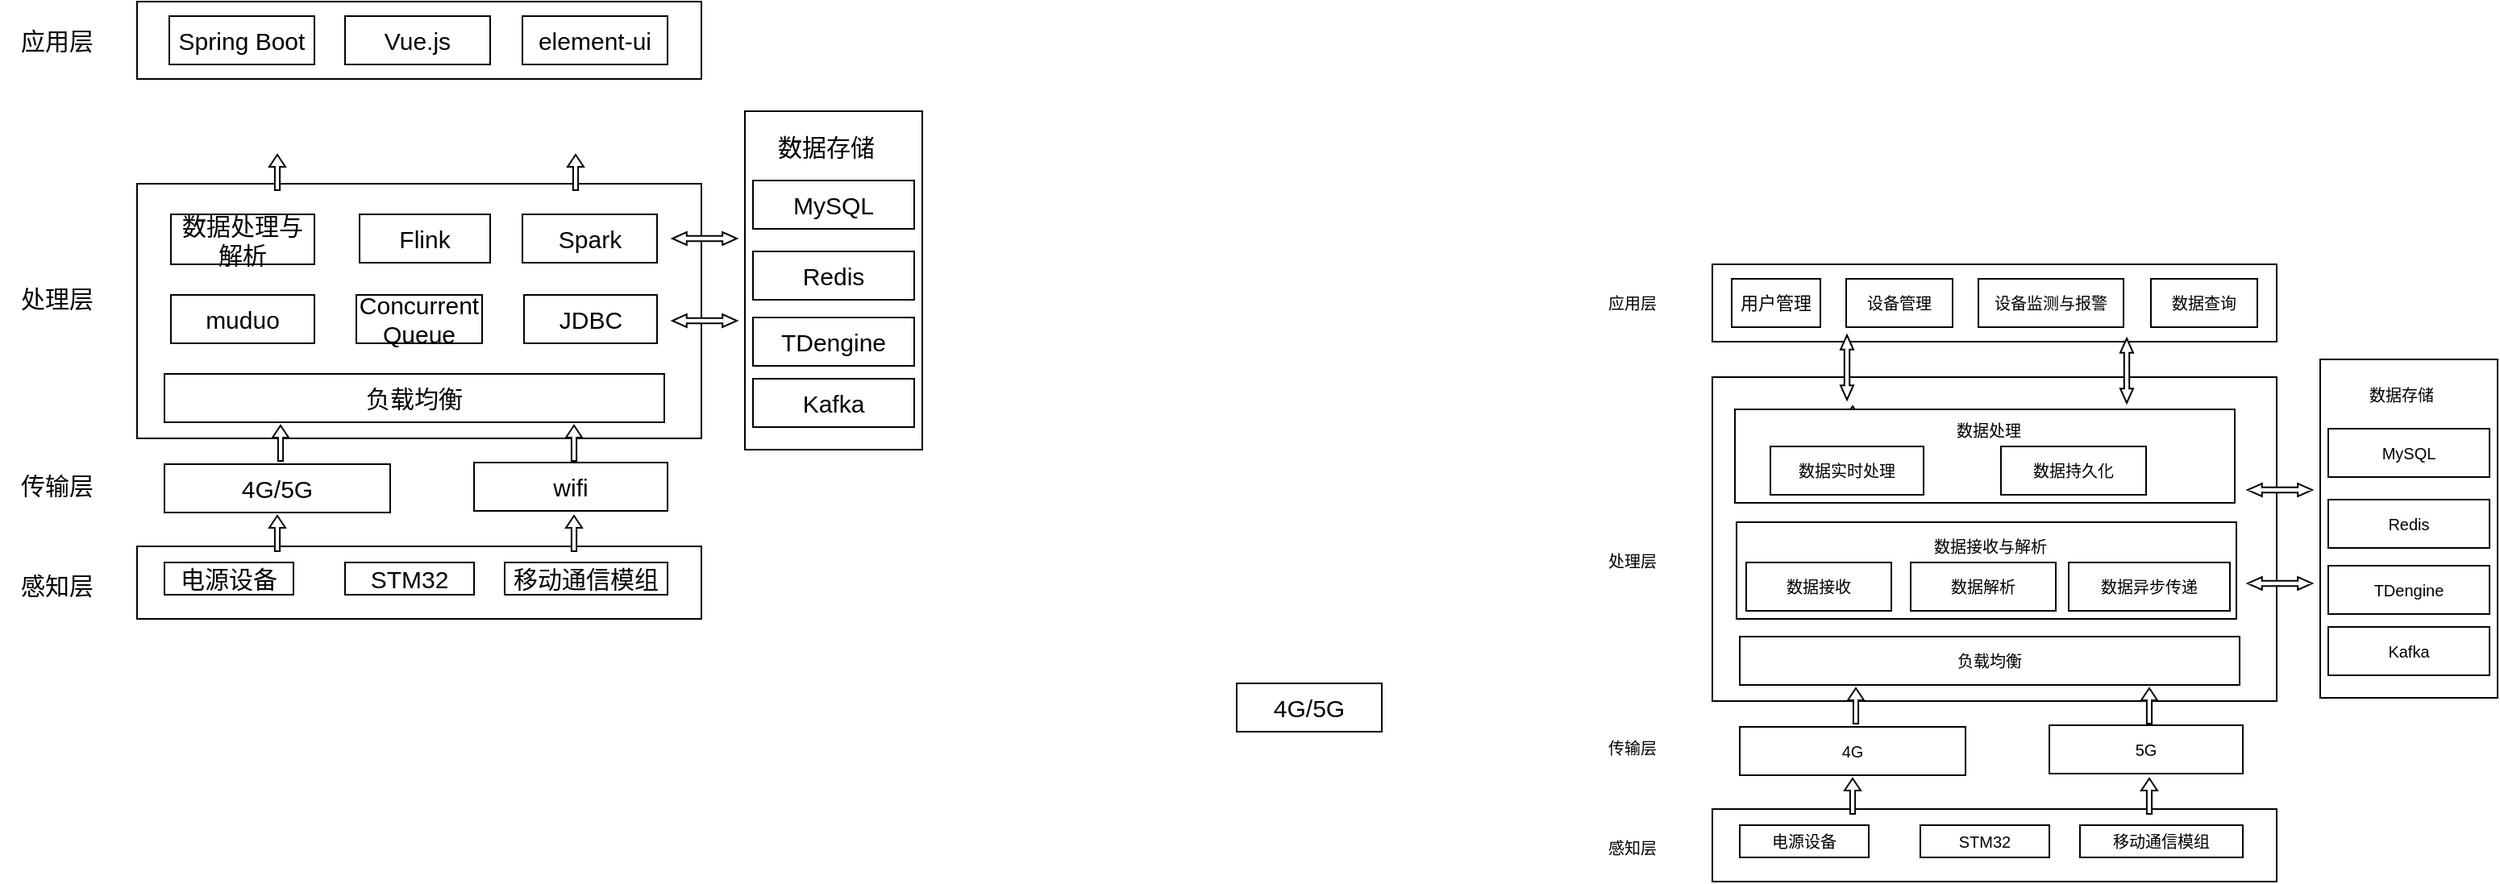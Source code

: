 <mxfile version="21.1.4" type="github">
  <diagram name="第 1 页" id="4VGFoM_0TgWvralKycdt">
    <mxGraphModel dx="1050" dy="484" grid="1" gridSize="10" guides="1" tooltips="1" connect="1" arrows="1" fold="1" page="1" pageScale="1" pageWidth="827" pageHeight="1169" math="0" shadow="0">
      <root>
        <mxCell id="0" />
        <mxCell id="1" parent="0" />
        <mxCell id="99VtZ-csaqp6xX7NsGU4-34" value="" style="rounded=0;whiteSpace=wrap;html=1;fontSize=15;" parent="1" vertex="1">
          <mxGeometry x="525" y="95" width="110" height="210" as="geometry" />
        </mxCell>
        <mxCell id="99VtZ-csaqp6xX7NsGU4-1" value="" style="rounded=0;whiteSpace=wrap;html=1;fontSize=15;" parent="1" vertex="1">
          <mxGeometry x="148" y="365" width="350" height="45" as="geometry" />
        </mxCell>
        <mxCell id="99VtZ-csaqp6xX7NsGU4-4" value="感知层" style="text;html=1;align=center;verticalAlign=middle;resizable=0;points=[];autosize=1;strokeColor=none;fillColor=none;fontSize=15;" parent="1" vertex="1">
          <mxGeometry x="63" y="374" width="70" height="30" as="geometry" />
        </mxCell>
        <mxCell id="99VtZ-csaqp6xX7NsGU4-5" value="STM32" style="rounded=0;whiteSpace=wrap;html=1;fontSize=15;" parent="1" vertex="1">
          <mxGeometry x="277" y="375" width="80" height="20" as="geometry" />
        </mxCell>
        <mxCell id="99VtZ-csaqp6xX7NsGU4-6" value="移动通信模组" style="rounded=0;whiteSpace=wrap;html=1;fontSize=15;" parent="1" vertex="1">
          <mxGeometry x="376" y="375" width="101" height="20" as="geometry" />
        </mxCell>
        <mxCell id="99VtZ-csaqp6xX7NsGU4-7" value="4G/5G" style="rounded=0;whiteSpace=wrap;html=1;fontSize=15;" parent="1" vertex="1">
          <mxGeometry x="165" y="314" width="140" height="30" as="geometry" />
        </mxCell>
        <mxCell id="99VtZ-csaqp6xX7NsGU4-9" value="wifi" style="rounded=0;whiteSpace=wrap;html=1;fontSize=15;" parent="1" vertex="1">
          <mxGeometry x="357" y="313" width="120" height="30" as="geometry" />
        </mxCell>
        <mxCell id="99VtZ-csaqp6xX7NsGU4-10" value="传输层" style="text;html=1;align=center;verticalAlign=middle;resizable=0;points=[];autosize=1;strokeColor=none;fillColor=none;fontSize=15;" parent="1" vertex="1">
          <mxGeometry x="63" y="312" width="70" height="30" as="geometry" />
        </mxCell>
        <mxCell id="99VtZ-csaqp6xX7NsGU4-12" value="" style="rounded=0;whiteSpace=wrap;html=1;fontSize=15;" parent="1" vertex="1">
          <mxGeometry x="148" y="140" width="350" height="158" as="geometry" />
        </mxCell>
        <mxCell id="99VtZ-csaqp6xX7NsGU4-13" value="处理层" style="text;html=1;align=center;verticalAlign=middle;resizable=0;points=[];autosize=1;strokeColor=none;fillColor=none;fontSize=15;" parent="1" vertex="1">
          <mxGeometry x="63" y="196" width="70" height="30" as="geometry" />
        </mxCell>
        <mxCell id="99VtZ-csaqp6xX7NsGU4-15" value="负载均衡" style="rounded=0;whiteSpace=wrap;html=1;fontSize=15;" parent="1" vertex="1">
          <mxGeometry x="165" y="258" width="310" height="30" as="geometry" />
        </mxCell>
        <mxCell id="99VtZ-csaqp6xX7NsGU4-16" value="muduo" style="rounded=0;whiteSpace=wrap;html=1;fontSize=15;" parent="1" vertex="1">
          <mxGeometry x="169" y="209" width="89" height="30" as="geometry" />
        </mxCell>
        <mxCell id="99VtZ-csaqp6xX7NsGU4-18" value="TDengine" style="rounded=0;whiteSpace=wrap;html=1;fontSize=15;" parent="1" vertex="1">
          <mxGeometry x="530" y="223" width="100" height="30" as="geometry" />
        </mxCell>
        <mxCell id="99VtZ-csaqp6xX7NsGU4-19" value="JDBC" style="rounded=0;whiteSpace=wrap;html=1;fontSize=15;" parent="1" vertex="1">
          <mxGeometry x="388" y="209" width="82.5" height="30" as="geometry" />
        </mxCell>
        <mxCell id="99VtZ-csaqp6xX7NsGU4-20" value="Kafka" style="rounded=0;whiteSpace=wrap;html=1;fontSize=15;" parent="1" vertex="1">
          <mxGeometry x="530" y="261" width="100" height="30" as="geometry" />
        </mxCell>
        <mxCell id="99VtZ-csaqp6xX7NsGU4-21" value="Concurrent&lt;br style=&quot;font-size: 15px;&quot;&gt;Queue" style="rounded=0;whiteSpace=wrap;html=1;fontSize=15;" parent="1" vertex="1">
          <mxGeometry x="284" y="209" width="78" height="30" as="geometry" />
        </mxCell>
        <mxCell id="99VtZ-csaqp6xX7NsGU4-23" value="数据处理与解析" style="rounded=0;whiteSpace=wrap;html=1;fontSize=15;" parent="1" vertex="1">
          <mxGeometry x="169" y="159" width="89" height="31" as="geometry" />
        </mxCell>
        <mxCell id="99VtZ-csaqp6xX7NsGU4-24" value="Redis" style="rounded=0;whiteSpace=wrap;html=1;fontSize=15;" parent="1" vertex="1">
          <mxGeometry x="530" y="182" width="100" height="30" as="geometry" />
        </mxCell>
        <mxCell id="99VtZ-csaqp6xX7NsGU4-25" value="MySQL" style="rounded=0;whiteSpace=wrap;html=1;fontSize=15;" parent="1" vertex="1">
          <mxGeometry x="530" y="138" width="100" height="30" as="geometry" />
        </mxCell>
        <mxCell id="99VtZ-csaqp6xX7NsGU4-26" value="" style="rounded=0;whiteSpace=wrap;html=1;fontSize=15;" parent="1" vertex="1">
          <mxGeometry x="148" y="27" width="350" height="48" as="geometry" />
        </mxCell>
        <mxCell id="99VtZ-csaqp6xX7NsGU4-27" value="应用层" style="text;html=1;align=center;verticalAlign=middle;resizable=0;points=[];autosize=1;strokeColor=none;fillColor=none;fontSize=15;" parent="1" vertex="1">
          <mxGeometry x="63" y="36" width="70" height="30" as="geometry" />
        </mxCell>
        <mxCell id="99VtZ-csaqp6xX7NsGU4-28" value="Spring Boot" style="rounded=0;whiteSpace=wrap;html=1;fontSize=15;" parent="1" vertex="1">
          <mxGeometry x="168" y="36" width="90" height="30" as="geometry" />
        </mxCell>
        <mxCell id="99VtZ-csaqp6xX7NsGU4-29" value="Vue.js" style="rounded=0;whiteSpace=wrap;html=1;fontSize=15;" parent="1" vertex="1">
          <mxGeometry x="277" y="36" width="90" height="30" as="geometry" />
        </mxCell>
        <mxCell id="99VtZ-csaqp6xX7NsGU4-30" value="element-ui" style="rounded=0;whiteSpace=wrap;html=1;fontSize=15;" parent="1" vertex="1">
          <mxGeometry x="387" y="36" width="90" height="30" as="geometry" />
        </mxCell>
        <mxCell id="99VtZ-csaqp6xX7NsGU4-32" value="Flink" style="rounded=0;whiteSpace=wrap;html=1;fontSize=15;" parent="1" vertex="1">
          <mxGeometry x="286" y="159" width="81" height="30" as="geometry" />
        </mxCell>
        <mxCell id="99VtZ-csaqp6xX7NsGU4-33" value="Spark" style="rounded=0;whiteSpace=wrap;html=1;fontSize=15;" parent="1" vertex="1">
          <mxGeometry x="387" y="159" width="83.5" height="30" as="geometry" />
        </mxCell>
        <mxCell id="99VtZ-csaqp6xX7NsGU4-35" value="数据存储" style="text;html=1;align=center;verticalAlign=middle;resizable=0;points=[];autosize=1;strokeColor=none;fillColor=none;fontSize=15;fontFamily=Helvetica;" parent="1" vertex="1">
          <mxGeometry x="535" y="102" width="80" height="30" as="geometry" />
        </mxCell>
        <mxCell id="99VtZ-csaqp6xX7NsGU4-36" value="" style="html=1;shadow=0;dashed=0;align=center;verticalAlign=middle;shape=mxgraph.arrows2.arrow;dy=0.69;dx=7.44;direction=north;notch=0;fontFamily=Helvetica;fontSize=15;" parent="1" vertex="1">
          <mxGeometry x="232" y="290" width="10" height="22" as="geometry" />
        </mxCell>
        <mxCell id="99VtZ-csaqp6xX7NsGU4-37" value="" style="html=1;shadow=0;dashed=0;align=center;verticalAlign=middle;shape=mxgraph.arrows2.arrow;dy=0.69;dx=7.44;direction=north;notch=0;fontFamily=Helvetica;fontSize=15;" parent="1" vertex="1">
          <mxGeometry x="414" y="290" width="10" height="22" as="geometry" />
        </mxCell>
        <mxCell id="99VtZ-csaqp6xX7NsGU4-38" value="" style="html=1;shadow=0;dashed=0;align=center;verticalAlign=middle;shape=mxgraph.arrows2.arrow;dy=0.69;dx=7.44;direction=north;notch=0;fontFamily=Helvetica;fontSize=15;" parent="1" vertex="1">
          <mxGeometry x="230" y="346" width="10" height="22" as="geometry" />
        </mxCell>
        <mxCell id="99VtZ-csaqp6xX7NsGU4-39" value="" style="html=1;shadow=0;dashed=0;align=center;verticalAlign=middle;shape=mxgraph.arrows2.arrow;dy=0.69;dx=7.44;direction=north;notch=0;fontFamily=Helvetica;fontSize=15;" parent="1" vertex="1">
          <mxGeometry x="414" y="346" width="10" height="22" as="geometry" />
        </mxCell>
        <mxCell id="99VtZ-csaqp6xX7NsGU4-40" value="" style="html=1;shadow=0;dashed=0;align=center;verticalAlign=middle;shape=mxgraph.arrows2.arrow;dy=0.69;dx=7.44;direction=north;notch=0;fontFamily=Helvetica;fontSize=15;" parent="1" vertex="1">
          <mxGeometry x="230" y="122" width="10" height="22" as="geometry" />
        </mxCell>
        <mxCell id="99VtZ-csaqp6xX7NsGU4-41" value="" style="html=1;shadow=0;dashed=0;align=center;verticalAlign=middle;shape=mxgraph.arrows2.arrow;dy=0.69;dx=7.44;direction=north;notch=0;fontFamily=Helvetica;fontSize=15;" parent="1" vertex="1">
          <mxGeometry x="415" y="122" width="10" height="22" as="geometry" />
        </mxCell>
        <mxCell id="99VtZ-csaqp6xX7NsGU4-42" value="" style="html=1;shadow=0;dashed=0;align=center;verticalAlign=middle;shape=mxgraph.arrows2.twoWayArrow;dy=0.6;dx=8.89;fontFamily=Helvetica;fontSize=15;" parent="1" vertex="1">
          <mxGeometry x="480" y="170" width="40" height="8" as="geometry" />
        </mxCell>
        <mxCell id="99VtZ-csaqp6xX7NsGU4-44" value="" style="html=1;shadow=0;dashed=0;align=center;verticalAlign=middle;shape=mxgraph.arrows2.twoWayArrow;dy=0.6;dx=8.89;fontFamily=Helvetica;fontSize=15;" parent="1" vertex="1">
          <mxGeometry x="480" y="221" width="40" height="8" as="geometry" />
        </mxCell>
        <mxCell id="99VtZ-csaqp6xX7NsGU4-46" value="电源设备" style="rounded=0;whiteSpace=wrap;html=1;fontSize=15;fontFamily=Helvetica;" parent="1" vertex="1">
          <mxGeometry x="165" y="375" width="80" height="20" as="geometry" />
        </mxCell>
        <mxCell id="RpqjqyptFsIyIQh3CnNs-1" value="" style="rounded=0;whiteSpace=wrap;html=1;fontSize=10;" vertex="1" parent="1">
          <mxGeometry x="1502" y="249" width="110" height="210" as="geometry" />
        </mxCell>
        <mxCell id="RpqjqyptFsIyIQh3CnNs-2" value="" style="rounded=0;whiteSpace=wrap;html=1;fontSize=10;" vertex="1" parent="1">
          <mxGeometry x="1125" y="528" width="350" height="45" as="geometry" />
        </mxCell>
        <mxCell id="RpqjqyptFsIyIQh3CnNs-3" value="感知层" style="text;html=1;align=center;verticalAlign=middle;resizable=0;points=[];autosize=1;strokeColor=none;fillColor=none;fontSize=10;" vertex="1" parent="1">
          <mxGeometry x="1045" y="537" width="60" height="30" as="geometry" />
        </mxCell>
        <mxCell id="RpqjqyptFsIyIQh3CnNs-4" value="STM32" style="rounded=0;whiteSpace=wrap;html=1;fontSize=10;" vertex="1" parent="1">
          <mxGeometry x="1254" y="538" width="80" height="20" as="geometry" />
        </mxCell>
        <mxCell id="RpqjqyptFsIyIQh3CnNs-5" value="移动通信模组" style="rounded=0;whiteSpace=wrap;html=1;fontSize=10;" vertex="1" parent="1">
          <mxGeometry x="1353" y="538" width="101" height="20" as="geometry" />
        </mxCell>
        <mxCell id="RpqjqyptFsIyIQh3CnNs-6" value="4G" style="rounded=0;whiteSpace=wrap;html=1;fontSize=10;" vertex="1" parent="1">
          <mxGeometry x="1142" y="477" width="140" height="30" as="geometry" />
        </mxCell>
        <mxCell id="RpqjqyptFsIyIQh3CnNs-7" value="5G" style="rounded=0;whiteSpace=wrap;html=1;fontSize=10;" vertex="1" parent="1">
          <mxGeometry x="1334" y="476" width="120" height="30" as="geometry" />
        </mxCell>
        <mxCell id="RpqjqyptFsIyIQh3CnNs-8" value="传输层" style="text;html=1;align=center;verticalAlign=middle;resizable=0;points=[];autosize=1;strokeColor=none;fillColor=none;fontSize=10;" vertex="1" parent="1">
          <mxGeometry x="1045" y="475" width="60" height="30" as="geometry" />
        </mxCell>
        <mxCell id="RpqjqyptFsIyIQh3CnNs-9" value="" style="rounded=0;whiteSpace=wrap;html=1;fontSize=10;" vertex="1" parent="1">
          <mxGeometry x="1125" y="260" width="350" height="201" as="geometry" />
        </mxCell>
        <mxCell id="RpqjqyptFsIyIQh3CnNs-10" value="处理层" style="text;html=1;align=center;verticalAlign=middle;resizable=0;points=[];autosize=1;strokeColor=none;fillColor=none;fontSize=10;" vertex="1" parent="1">
          <mxGeometry x="1045" y="359" width="60" height="30" as="geometry" />
        </mxCell>
        <mxCell id="RpqjqyptFsIyIQh3CnNs-11" value="负载均衡" style="rounded=0;whiteSpace=wrap;html=1;fontSize=10;" vertex="1" parent="1">
          <mxGeometry x="1142" y="421" width="310" height="30" as="geometry" />
        </mxCell>
        <mxCell id="RpqjqyptFsIyIQh3CnNs-13" value="TDengine" style="rounded=0;whiteSpace=wrap;html=1;fontSize=10;" vertex="1" parent="1">
          <mxGeometry x="1507" y="377" width="100" height="30" as="geometry" />
        </mxCell>
        <mxCell id="RpqjqyptFsIyIQh3CnNs-15" value="Kafka" style="rounded=0;whiteSpace=wrap;html=1;fontSize=10;" vertex="1" parent="1">
          <mxGeometry x="1507" y="415" width="100" height="30" as="geometry" />
        </mxCell>
        <mxCell id="RpqjqyptFsIyIQh3CnNs-17" value="" style="rounded=0;whiteSpace=wrap;html=1;fontSize=10;" vertex="1" parent="1">
          <mxGeometry x="1140" y="350" width="310" height="60" as="geometry" />
        </mxCell>
        <mxCell id="RpqjqyptFsIyIQh3CnNs-18" value="Redis" style="rounded=0;whiteSpace=wrap;html=1;fontSize=10;" vertex="1" parent="1">
          <mxGeometry x="1507" y="336" width="100" height="30" as="geometry" />
        </mxCell>
        <mxCell id="RpqjqyptFsIyIQh3CnNs-19" value="MySQL" style="rounded=0;whiteSpace=wrap;html=1;fontSize=10;" vertex="1" parent="1">
          <mxGeometry x="1507" y="292" width="100" height="30" as="geometry" />
        </mxCell>
        <mxCell id="RpqjqyptFsIyIQh3CnNs-20" value="" style="rounded=0;whiteSpace=wrap;html=1;fontSize=10;" vertex="1" parent="1">
          <mxGeometry x="1125" y="190" width="350" height="48" as="geometry" />
        </mxCell>
        <mxCell id="RpqjqyptFsIyIQh3CnNs-21" value="应用层" style="text;html=1;align=center;verticalAlign=middle;resizable=0;points=[];autosize=1;strokeColor=none;fillColor=none;fontSize=10;" vertex="1" parent="1">
          <mxGeometry x="1045" y="199" width="60" height="30" as="geometry" />
        </mxCell>
        <mxCell id="RpqjqyptFsIyIQh3CnNs-22" value="&lt;font style=&quot;font-size: 11px;&quot;&gt;用户管理&lt;/font&gt;" style="rounded=0;whiteSpace=wrap;html=1;fontSize=10;" vertex="1" parent="1">
          <mxGeometry x="1137" y="199" width="55" height="30" as="geometry" />
        </mxCell>
        <mxCell id="RpqjqyptFsIyIQh3CnNs-23" value="设备管理" style="rounded=0;whiteSpace=wrap;html=1;fontSize=10;" vertex="1" parent="1">
          <mxGeometry x="1208" y="199" width="66" height="30" as="geometry" />
        </mxCell>
        <mxCell id="RpqjqyptFsIyIQh3CnNs-24" value="设备监测与报警" style="rounded=0;whiteSpace=wrap;html=1;fontSize=10;" vertex="1" parent="1">
          <mxGeometry x="1290" y="199" width="90" height="30" as="geometry" />
        </mxCell>
        <mxCell id="RpqjqyptFsIyIQh3CnNs-27" value="数据存储" style="text;html=1;align=center;verticalAlign=middle;resizable=0;points=[];autosize=1;strokeColor=none;fillColor=none;fontSize=10;fontFamily=Helvetica;" vertex="1" parent="1">
          <mxGeometry x="1517" y="256" width="70" height="30" as="geometry" />
        </mxCell>
        <mxCell id="RpqjqyptFsIyIQh3CnNs-28" value="" style="html=1;shadow=0;dashed=0;align=center;verticalAlign=middle;shape=mxgraph.arrows2.arrow;dy=0.69;dx=7.44;direction=north;notch=0;fontFamily=Helvetica;fontSize=10;" vertex="1" parent="1">
          <mxGeometry x="1209" y="453" width="10" height="22" as="geometry" />
        </mxCell>
        <mxCell id="RpqjqyptFsIyIQh3CnNs-29" value="" style="html=1;shadow=0;dashed=0;align=center;verticalAlign=middle;shape=mxgraph.arrows2.arrow;dy=0.69;dx=7.44;direction=north;notch=0;fontFamily=Helvetica;fontSize=10;" vertex="1" parent="1">
          <mxGeometry x="1391" y="453" width="10" height="22" as="geometry" />
        </mxCell>
        <mxCell id="RpqjqyptFsIyIQh3CnNs-30" value="" style="html=1;shadow=0;dashed=0;align=center;verticalAlign=middle;shape=mxgraph.arrows2.arrow;dy=0.69;dx=7.44;direction=north;notch=0;fontFamily=Helvetica;fontSize=10;" vertex="1" parent="1">
          <mxGeometry x="1207" y="509" width="10" height="22" as="geometry" />
        </mxCell>
        <mxCell id="RpqjqyptFsIyIQh3CnNs-31" value="" style="html=1;shadow=0;dashed=0;align=center;verticalAlign=middle;shape=mxgraph.arrows2.arrow;dy=0.69;dx=7.44;direction=north;notch=0;fontFamily=Helvetica;fontSize=10;" vertex="1" parent="1">
          <mxGeometry x="1391" y="509" width="10" height="22" as="geometry" />
        </mxCell>
        <mxCell id="RpqjqyptFsIyIQh3CnNs-32" value="" style="html=1;shadow=0;dashed=0;align=center;verticalAlign=middle;shape=mxgraph.arrows2.arrow;dy=0.69;dx=7.44;direction=north;notch=0;fontFamily=Helvetica;fontSize=10;" vertex="1" parent="1">
          <mxGeometry x="1207" y="278" width="10" height="22" as="geometry" />
        </mxCell>
        <mxCell id="RpqjqyptFsIyIQh3CnNs-34" value="" style="html=1;shadow=0;dashed=0;align=center;verticalAlign=middle;shape=mxgraph.arrows2.twoWayArrow;dy=0.6;dx=8.89;fontFamily=Helvetica;fontSize=10;" vertex="1" parent="1">
          <mxGeometry x="1457" y="326" width="40" height="8" as="geometry" />
        </mxCell>
        <mxCell id="RpqjqyptFsIyIQh3CnNs-35" value="" style="html=1;shadow=0;dashed=0;align=center;verticalAlign=middle;shape=mxgraph.arrows2.twoWayArrow;dy=0.6;dx=8.89;fontFamily=Helvetica;fontSize=10;" vertex="1" parent="1">
          <mxGeometry x="1457" y="384" width="40" height="8" as="geometry" />
        </mxCell>
        <mxCell id="RpqjqyptFsIyIQh3CnNs-36" value="电源设备" style="rounded=0;whiteSpace=wrap;html=1;fontSize=10;fontFamily=Helvetica;" vertex="1" parent="1">
          <mxGeometry x="1142" y="538" width="80" height="20" as="geometry" />
        </mxCell>
        <mxCell id="RpqjqyptFsIyIQh3CnNs-37" value="&lt;font style=&quot;font-size: 10px;&quot;&gt;数据接收与解析&lt;/font&gt;" style="text;html=1;align=center;verticalAlign=middle;resizable=0;points=[];autosize=1;strokeColor=none;fillColor=none;fontSize=10;" vertex="1" parent="1">
          <mxGeometry x="1242" y="350" width="110" height="30" as="geometry" />
        </mxCell>
        <mxCell id="RpqjqyptFsIyIQh3CnNs-38" value="数据接收" style="rounded=0;whiteSpace=wrap;html=1;fontSize=10;" vertex="1" parent="1">
          <mxGeometry x="1146" y="375" width="90" height="30" as="geometry" />
        </mxCell>
        <mxCell id="RpqjqyptFsIyIQh3CnNs-39" value="4G/5G" style="rounded=0;whiteSpace=wrap;html=1;fontSize=15;" vertex="1" parent="1">
          <mxGeometry x="830" y="450" width="90" height="30" as="geometry" />
        </mxCell>
        <mxCell id="RpqjqyptFsIyIQh3CnNs-40" value="数据解析" style="rounded=0;whiteSpace=wrap;html=1;fontSize=10;" vertex="1" parent="1">
          <mxGeometry x="1248" y="375" width="90" height="30" as="geometry" />
        </mxCell>
        <mxCell id="RpqjqyptFsIyIQh3CnNs-41" value="数据异步传递" style="rounded=0;whiteSpace=wrap;html=1;fontSize=10;" vertex="1" parent="1">
          <mxGeometry x="1346" y="375" width="100" height="30" as="geometry" />
        </mxCell>
        <mxCell id="RpqjqyptFsIyIQh3CnNs-42" value="" style="rounded=0;whiteSpace=wrap;html=1;fontSize=10;" vertex="1" parent="1">
          <mxGeometry x="1139" y="280" width="310" height="58" as="geometry" />
        </mxCell>
        <mxCell id="RpqjqyptFsIyIQh3CnNs-43" value="&lt;font style=&quot;font-size: 10px;&quot;&gt;数据处理&lt;/font&gt;" style="text;html=1;align=center;verticalAlign=middle;resizable=0;points=[];autosize=1;strokeColor=none;fillColor=none;fontSize=10;" vertex="1" parent="1">
          <mxGeometry x="1261" y="278" width="70" height="30" as="geometry" />
        </mxCell>
        <mxCell id="RpqjqyptFsIyIQh3CnNs-44" value="数据实时处理" style="rounded=0;whiteSpace=wrap;html=1;fontSize=10;" vertex="1" parent="1">
          <mxGeometry x="1161" y="303" width="95" height="30" as="geometry" />
        </mxCell>
        <mxCell id="RpqjqyptFsIyIQh3CnNs-45" value="数据持久化" style="rounded=0;whiteSpace=wrap;html=1;fontSize=10;" vertex="1" parent="1">
          <mxGeometry x="1304" y="303" width="90" height="30" as="geometry" />
        </mxCell>
        <mxCell id="RpqjqyptFsIyIQh3CnNs-48" value="数据查询" style="rounded=0;whiteSpace=wrap;html=1;fontSize=10;" vertex="1" parent="1">
          <mxGeometry x="1397" y="199" width="66" height="30" as="geometry" />
        </mxCell>
        <mxCell id="RpqjqyptFsIyIQh3CnNs-49" value="" style="html=1;shadow=0;dashed=0;align=center;verticalAlign=middle;shape=mxgraph.arrows2.twoWayArrow;dy=0.6;dx=8.89;fontFamily=Helvetica;fontSize=10;rotation=-90;" vertex="1" parent="1">
          <mxGeometry x="1188.5" y="250" width="40" height="8" as="geometry" />
        </mxCell>
        <mxCell id="RpqjqyptFsIyIQh3CnNs-52" value="" style="html=1;shadow=0;dashed=0;align=center;verticalAlign=middle;shape=mxgraph.arrows2.twoWayArrow;dy=0.6;dx=8.89;fontFamily=Helvetica;fontSize=10;rotation=-90;" vertex="1" parent="1">
          <mxGeometry x="1362" y="252" width="40" height="8" as="geometry" />
        </mxCell>
      </root>
    </mxGraphModel>
  </diagram>
</mxfile>
